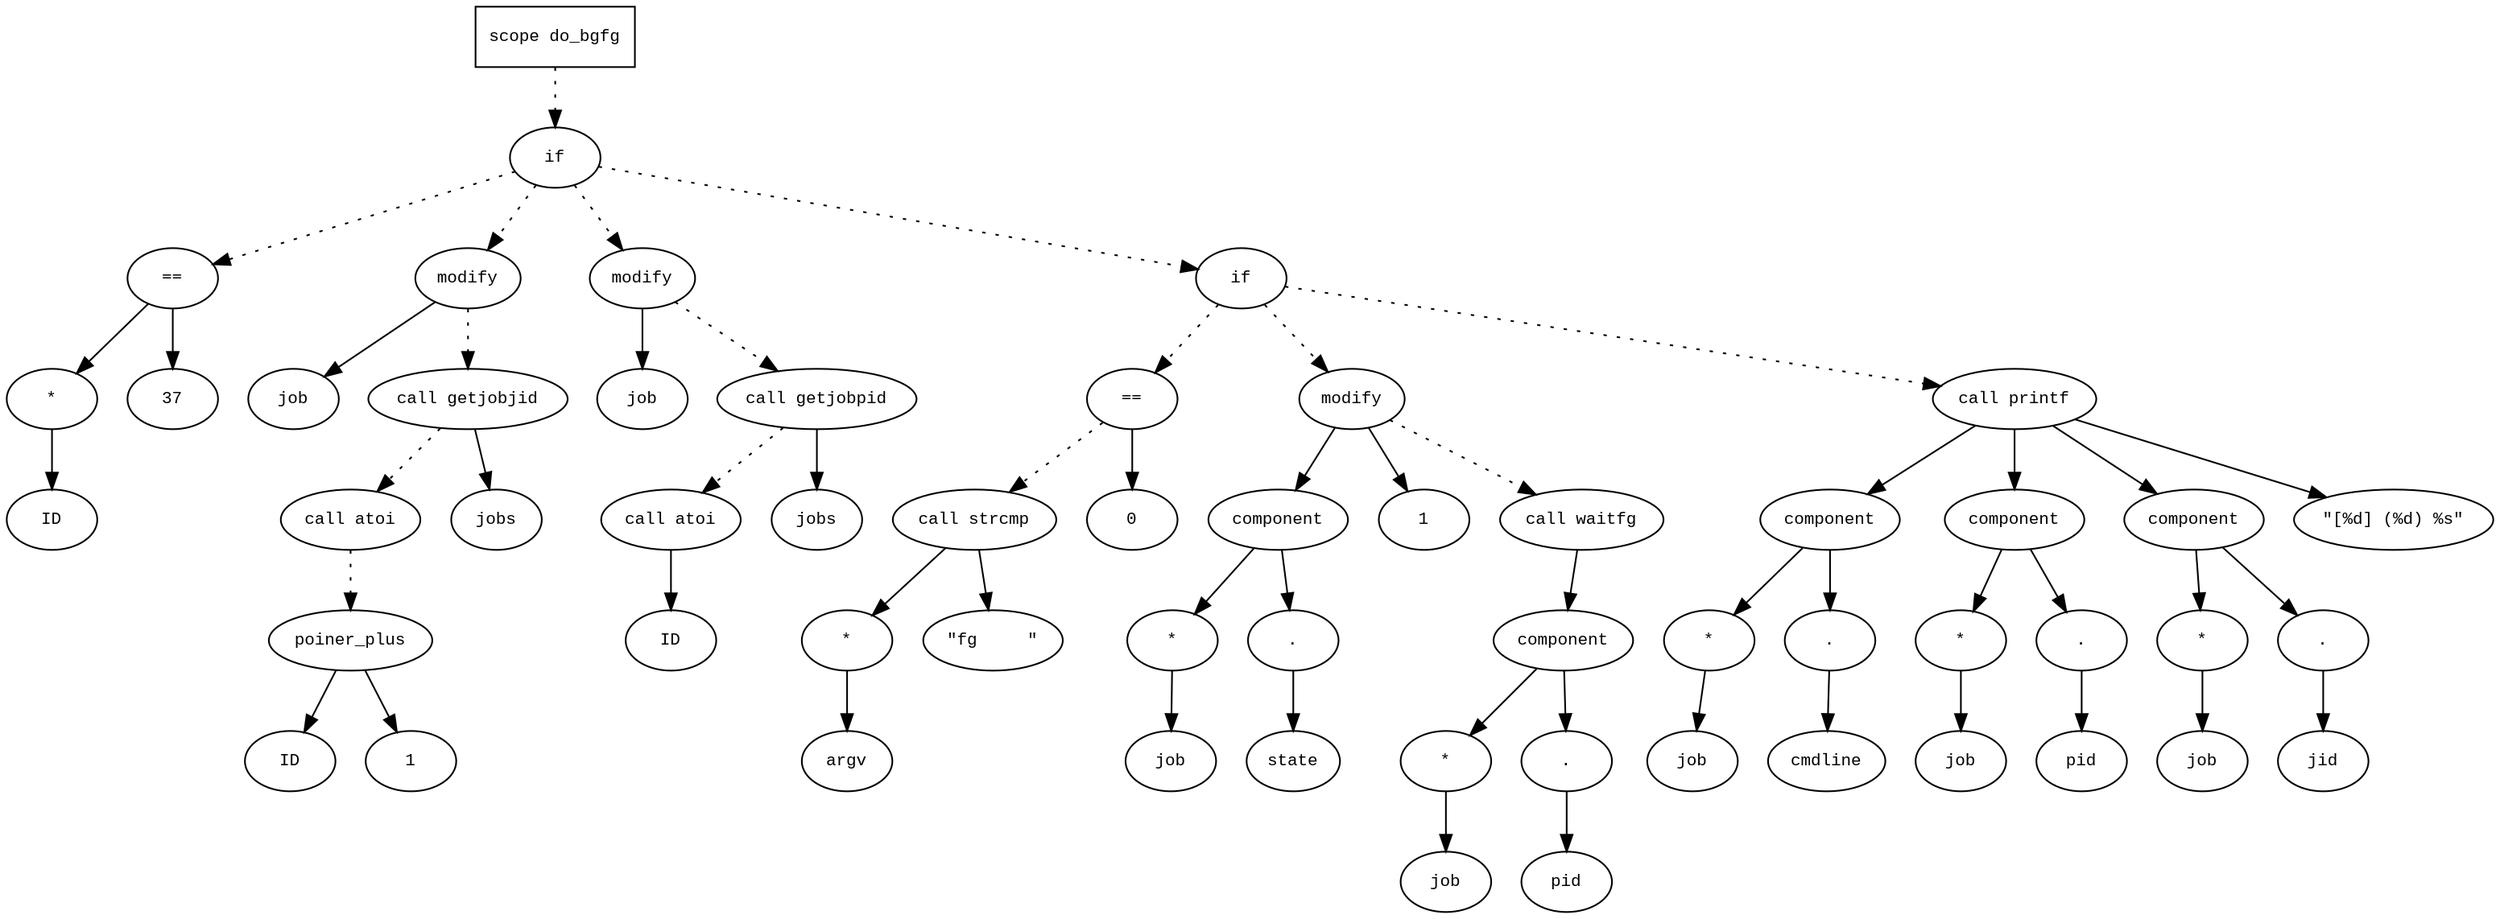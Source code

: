 digraph AST {
  graph [fontname="Times New Roman",fontsize=10];
  node  [fontname="Courier New",fontsize=10];
  edge  [fontname="Times New Roman",fontsize=10];

  node1 [label="scope do_bgfg",shape=box];
  node2 [label="if",shape=ellipse];
  node1 -> node2 [style=dotted];
  node3 [label="==",shape=ellipse];
  node4 [label="*",shape=ellipse];
  node5 [label="ID",shape=ellipse];
  node4 -> node5;
  node3 -> node4;
  node6 [label="37",shape=ellipse];
  node3 -> node6;
  node2 -> node3 [style=dotted];
  node7 [label="modify",shape=ellipse];
  node8 [label="job",shape=ellipse];
  node7 -> node8;
  node9 [label="call getjobjid",shape=ellipse];
  node10 [label="call atoi",shape=ellipse];
  node11 [label="poiner_plus",shape=ellipse];
  node12 [label="ID",shape=ellipse];
  node11 -> node12;
  node13 [label="1",shape=ellipse];
  node11 -> node13;
  node10 -> node11 [style=dotted];
  node9 -> node10 [style=dotted];
  node14 [label="jobs",shape=ellipse];
  node9 -> node14;
  node7 -> node9 [style=dotted];
  node2 -> node7 [style=dotted];
  node15 [label="modify",shape=ellipse];
  node16 [label="job",shape=ellipse];
  node15 -> node16;
  node17 [label="call getjobpid",shape=ellipse];
  node18 [label="call atoi",shape=ellipse];
  node19 [label="ID",shape=ellipse];
  node18 -> node19;
  node17 -> node18 [style=dotted];
  node20 [label="jobs",shape=ellipse];
  node17 -> node20;
  node15 -> node17 [style=dotted];
  node2 -> node15 [style=dotted];
  node21 [label="if",shape=ellipse];
  node2 -> node21 [style=dotted];
  node22 [label="==",shape=ellipse];
  node23 [label="call strcmp",shape=ellipse];
  node24 [label="*",shape=ellipse];
  node25 [label="argv",shape=ellipse];
  node24 -> node25;
  node23 -> node24;
  node26 [label="\"fg     \"",shape=ellipse];
  node23 -> node26;
  node22 -> node23 [style=dotted];
  node27 [label="0",shape=ellipse];
  node22 -> node27;
  node21 -> node22 [style=dotted];
  node28 [label="modify",shape=ellipse];
  node29 [label="component",shape=ellipse];
  node28 -> node29;
  node30 [label="*",shape=ellipse];
  node31 [label="job",shape=ellipse];
  node30 -> node31;
  node29 -> node30;
  node32 [label=".",shape=ellipse];
  node29 -> node32;
  node33 [label="state",shape=ellipse];
  node32 -> node33;
  node34 [label="1",shape=ellipse];
  node28 -> node34;
  node21 -> node28 [style=dotted];
  node35 [label="call waitfg",shape=ellipse];
  node36 [label="component",shape=ellipse];
  node35 -> node36;
  node37 [label="*",shape=ellipse];
  node38 [label="job",shape=ellipse];
  node37 -> node38;
  node36 -> node37;
  node39 [label=".",shape=ellipse];
  node36 -> node39;
  node40 [label="pid",shape=ellipse];
  node39 -> node40;
  node28 -> node35 [style=dotted];
  node41 [label="call printf",shape=ellipse];
  node42 [label="component",shape=ellipse];
  node41 -> node42;
  node43 [label="*",shape=ellipse];
  node44 [label="job",shape=ellipse];
  node43 -> node44;
  node42 -> node43;
  node45 [label=".",shape=ellipse];
  node42 -> node45;
  node46 [label="cmdline",shape=ellipse];
  node45 -> node46;
  node47 [label="component",shape=ellipse];
  node41 -> node47;
  node48 [label="*",shape=ellipse];
  node49 [label="job",shape=ellipse];
  node48 -> node49;
  node47 -> node48;
  node50 [label=".",shape=ellipse];
  node47 -> node50;
  node51 [label="pid",shape=ellipse];
  node50 -> node51;
  node52 [label="component",shape=ellipse];
  node41 -> node52;
  node53 [label="*",shape=ellipse];
  node54 [label="job",shape=ellipse];
  node53 -> node54;
  node52 -> node53;
  node55 [label=".",shape=ellipse];
  node52 -> node55;
  node56 [label="jid",shape=ellipse];
  node55 -> node56;
  node57 [label="\"[%d] (%d) %s\"",shape=ellipse];
  node41 -> node57;
  node21 -> node41 [style=dotted];
} 